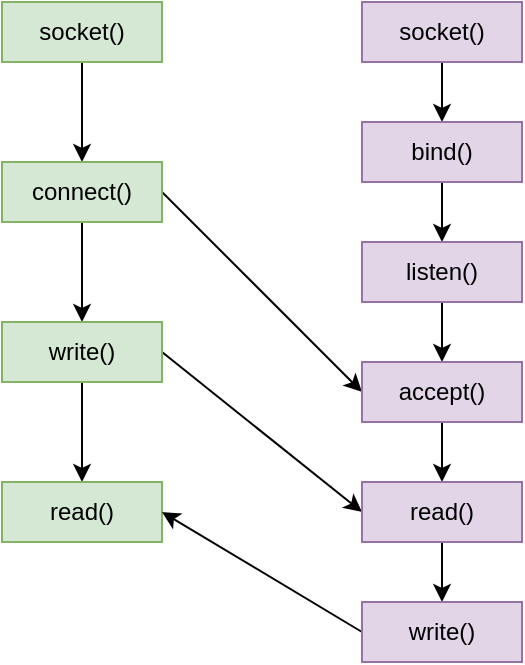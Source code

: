 <mxfile version="14.5.1" type="github">
  <diagram id="5W8Z2c0lp4-xo4qdID_U" name="Page-1">
    <mxGraphModel dx="946" dy="582" grid="1" gridSize="10" guides="1" tooltips="1" connect="1" arrows="1" fold="1" page="1" pageScale="1" pageWidth="827" pageHeight="1169" math="0" shadow="0">
      <root>
        <mxCell id="0" />
        <mxCell id="1" parent="0" />
        <mxCell id="eQ_oer7HiwtSxNQtR6KQ-12" value="" style="edgeStyle=orthogonalEdgeStyle;rounded=0;orthogonalLoop=1;jettySize=auto;html=1;" edge="1" parent="1" source="eQ_oer7HiwtSxNQtR6KQ-1" target="eQ_oer7HiwtSxNQtR6KQ-2">
          <mxGeometry relative="1" as="geometry" />
        </mxCell>
        <mxCell id="eQ_oer7HiwtSxNQtR6KQ-1" value="socket()" style="rounded=0;whiteSpace=wrap;html=1;fillColor=#d5e8d4;strokeColor=#82b366;" vertex="1" parent="1">
          <mxGeometry x="100" y="80" width="80" height="30" as="geometry" />
        </mxCell>
        <mxCell id="eQ_oer7HiwtSxNQtR6KQ-13" value="" style="edgeStyle=orthogonalEdgeStyle;rounded=0;orthogonalLoop=1;jettySize=auto;html=1;" edge="1" parent="1" source="eQ_oer7HiwtSxNQtR6KQ-2" target="eQ_oer7HiwtSxNQtR6KQ-3">
          <mxGeometry relative="1" as="geometry" />
        </mxCell>
        <mxCell id="eQ_oer7HiwtSxNQtR6KQ-24" value="" style="rounded=0;orthogonalLoop=1;jettySize=auto;html=1;entryX=0;entryY=0.5;entryDx=0;entryDy=0;exitX=1;exitY=0.5;exitDx=0;exitDy=0;" edge="1" parent="1" source="eQ_oer7HiwtSxNQtR6KQ-2" target="eQ_oer7HiwtSxNQtR6KQ-8">
          <mxGeometry relative="1" as="geometry" />
        </mxCell>
        <mxCell id="eQ_oer7HiwtSxNQtR6KQ-2" value="connect()" style="rounded=0;whiteSpace=wrap;html=1;fillColor=#d5e8d4;strokeColor=#82b366;" vertex="1" parent="1">
          <mxGeometry x="100" y="160" width="80" height="30" as="geometry" />
        </mxCell>
        <mxCell id="eQ_oer7HiwtSxNQtR6KQ-14" value="" style="edgeStyle=orthogonalEdgeStyle;rounded=0;orthogonalLoop=1;jettySize=auto;html=1;" edge="1" parent="1" source="eQ_oer7HiwtSxNQtR6KQ-3" target="eQ_oer7HiwtSxNQtR6KQ-4">
          <mxGeometry relative="1" as="geometry" />
        </mxCell>
        <mxCell id="eQ_oer7HiwtSxNQtR6KQ-25" value="" style="edgeStyle=none;rounded=0;orthogonalLoop=1;jettySize=auto;html=1;entryX=0;entryY=0.5;entryDx=0;entryDy=0;exitX=1;exitY=0.5;exitDx=0;exitDy=0;" edge="1" parent="1" source="eQ_oer7HiwtSxNQtR6KQ-3" target="eQ_oer7HiwtSxNQtR6KQ-9">
          <mxGeometry relative="1" as="geometry" />
        </mxCell>
        <mxCell id="eQ_oer7HiwtSxNQtR6KQ-3" value="write()" style="rounded=0;whiteSpace=wrap;html=1;fillColor=#d5e8d4;strokeColor=#82b366;" vertex="1" parent="1">
          <mxGeometry x="100" y="240" width="80" height="30" as="geometry" />
        </mxCell>
        <mxCell id="eQ_oer7HiwtSxNQtR6KQ-4" value="read()" style="rounded=0;whiteSpace=wrap;html=1;fillColor=#d5e8d4;strokeColor=#82b366;" vertex="1" parent="1">
          <mxGeometry x="100" y="320" width="80" height="30" as="geometry" />
        </mxCell>
        <mxCell id="eQ_oer7HiwtSxNQtR6KQ-19" value="" style="edgeStyle=orthogonalEdgeStyle;rounded=0;orthogonalLoop=1;jettySize=auto;html=1;entryX=0.5;entryY=0;entryDx=0;entryDy=0;" edge="1" parent="1" source="eQ_oer7HiwtSxNQtR6KQ-5" target="eQ_oer7HiwtSxNQtR6KQ-6">
          <mxGeometry relative="1" as="geometry" />
        </mxCell>
        <mxCell id="eQ_oer7HiwtSxNQtR6KQ-5" value="socket()" style="rounded=0;whiteSpace=wrap;html=1;fillColor=#e1d5e7;strokeColor=#9673a6;" vertex="1" parent="1">
          <mxGeometry x="280" y="80" width="80" height="30" as="geometry" />
        </mxCell>
        <mxCell id="eQ_oer7HiwtSxNQtR6KQ-20" value="" style="edgeStyle=orthogonalEdgeStyle;rounded=0;orthogonalLoop=1;jettySize=auto;html=1;entryX=0.5;entryY=0;entryDx=0;entryDy=0;" edge="1" parent="1" source="eQ_oer7HiwtSxNQtR6KQ-6" target="eQ_oer7HiwtSxNQtR6KQ-7">
          <mxGeometry relative="1" as="geometry" />
        </mxCell>
        <mxCell id="eQ_oer7HiwtSxNQtR6KQ-6" value="bind()" style="rounded=0;whiteSpace=wrap;html=1;fillColor=#e1d5e7;strokeColor=#9673a6;" vertex="1" parent="1">
          <mxGeometry x="280" y="140" width="80" height="30" as="geometry" />
        </mxCell>
        <mxCell id="eQ_oer7HiwtSxNQtR6KQ-21" value="" style="edgeStyle=orthogonalEdgeStyle;rounded=0;orthogonalLoop=1;jettySize=auto;html=1;entryX=0.5;entryY=0;entryDx=0;entryDy=0;" edge="1" parent="1" source="eQ_oer7HiwtSxNQtR6KQ-7" target="eQ_oer7HiwtSxNQtR6KQ-8">
          <mxGeometry relative="1" as="geometry" />
        </mxCell>
        <mxCell id="eQ_oer7HiwtSxNQtR6KQ-7" value="listen()" style="rounded=0;whiteSpace=wrap;html=1;fillColor=#e1d5e7;strokeColor=#9673a6;" vertex="1" parent="1">
          <mxGeometry x="280" y="200" width="80" height="30" as="geometry" />
        </mxCell>
        <mxCell id="eQ_oer7HiwtSxNQtR6KQ-22" value="" style="edgeStyle=orthogonalEdgeStyle;rounded=0;orthogonalLoop=1;jettySize=auto;html=1;entryX=0.5;entryY=0;entryDx=0;entryDy=0;" edge="1" parent="1" source="eQ_oer7HiwtSxNQtR6KQ-8" target="eQ_oer7HiwtSxNQtR6KQ-9">
          <mxGeometry relative="1" as="geometry">
            <mxPoint x="320" y="330" as="targetPoint" />
          </mxGeometry>
        </mxCell>
        <mxCell id="eQ_oer7HiwtSxNQtR6KQ-8" value="accept()" style="rounded=0;whiteSpace=wrap;html=1;fillColor=#e1d5e7;strokeColor=#9673a6;" vertex="1" parent="1">
          <mxGeometry x="280" y="260" width="80" height="30" as="geometry" />
        </mxCell>
        <mxCell id="eQ_oer7HiwtSxNQtR6KQ-23" value="" style="edgeStyle=orthogonalEdgeStyle;rounded=0;orthogonalLoop=1;jettySize=auto;html=1;" edge="1" parent="1" source="eQ_oer7HiwtSxNQtR6KQ-9" target="eQ_oer7HiwtSxNQtR6KQ-10">
          <mxGeometry relative="1" as="geometry" />
        </mxCell>
        <mxCell id="eQ_oer7HiwtSxNQtR6KQ-9" value="read()" style="rounded=0;whiteSpace=wrap;html=1;fillColor=#e1d5e7;strokeColor=#9673a6;" vertex="1" parent="1">
          <mxGeometry x="280" y="320" width="80" height="30" as="geometry" />
        </mxCell>
        <mxCell id="eQ_oer7HiwtSxNQtR6KQ-26" style="edgeStyle=none;rounded=0;orthogonalLoop=1;jettySize=auto;html=1;exitX=0;exitY=0.5;exitDx=0;exitDy=0;entryX=1;entryY=0.5;entryDx=0;entryDy=0;" edge="1" parent="1" source="eQ_oer7HiwtSxNQtR6KQ-10" target="eQ_oer7HiwtSxNQtR6KQ-4">
          <mxGeometry relative="1" as="geometry" />
        </mxCell>
        <mxCell id="eQ_oer7HiwtSxNQtR6KQ-10" value="write()" style="rounded=0;whiteSpace=wrap;html=1;fillColor=#e1d5e7;strokeColor=#9673a6;" vertex="1" parent="1">
          <mxGeometry x="280" y="380" width="80" height="30" as="geometry" />
        </mxCell>
      </root>
    </mxGraphModel>
  </diagram>
</mxfile>
